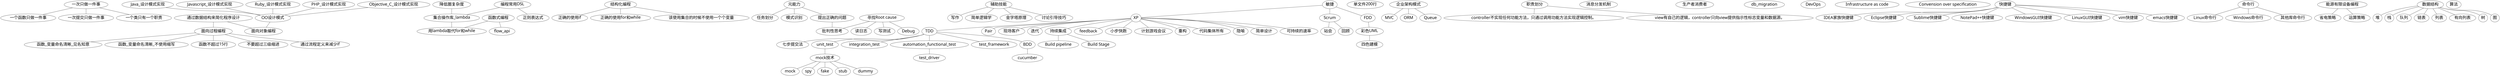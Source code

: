 graph craftmanship_knowlege_map {
  compound=true;
  node [fontname="Verdana", fontsize= 28, size="30,30"];
  一次只做一件事 -- 一个函数只做一件事;
  一次只做一件事 -- 一次提交只做一件事;
  一次只做一件事 -- 一个类只有一个职责; 
  面向过程编程 -- 函数_变量命名清晰_见名知意;
  面向过程编程 -- 函数_变量命名清晰_不使用缩写;
  面向过程编程 -- 函数不超过15行;
  面向过程编程 -- 不要超过三级缩进;
  面向过程编程 -- 通过流程定义来减少if;
  函数式编程 -- 用lambda取代for和while;
  函数式编程 -- flow_api;
  结构化编程 -- 正确的使用if;
  结构化编程 -- 正确的使用for和while;
  结构化编程 -- 该使用集合的时候不使用一个个变量;
  编程常用DSL -- 集合操作库_lambda, 正则表达式;
  降低圈复杂度 -- 集合操作库_lambda -- 用lambda取代for和while;
  通过数据结构来简化程序设计 -- 面向对象编程, 面向过程编程;
  元能力 -- 任务划分, 模式识别, 提出正确的问题;
  提出正确的问题 -- 批判性思考;
  辅助技能 -- 写作, 简单逻辑学, 金字塔原理,讨论引导技巧;
  "寻找Root cause" -- 读日志,写测试,Debug,批判性思考;
  TDD -- 七步提交法;
  TDD -- unit_test -- mock技术 -- mock,spy,fake,stub,dummy;
  TDD -- integration_test;
  TDD -- automation_functional_test -- test_driver;
  TDD -- test_framework;
  TDD -- BDD;
  BDD -- cucumber;
  单文件200行;
  企业架构模式 -- MVC,ORM,Queue;
  职责划分 -- controller不实现任何功能方法，只通过调用功能方法实现逻辑控制。;
  职责划分 -- view有自己的逻辑，controller只向view提供指示性标志变量和数据源。;
  Java_设计模式实现,Javascript_设计模式实现,Ruby_设计模式实现,PHP_设计模式实现,Objective_C_设计模式实现 -- OO设计模式 -- 面向对象编程;
  消息分发机制;
  生产者消费者;
  db_migration;
  DevOps;
  敏捷 -- XP,Scrum,FDD;
  FDD -- 彩色UML -- 四色建模;
  Scrum -- 站会,回顾;
  XP -- TDD, Pair, 现场客户, 迭代, 持续集成, feedback,小步快跑,计划游戏会议,重构,代码集体所有,隐喻,简单设计,可持续的速率;
  持续集成 -- "Build pipeline" ,"Build Stage";
  "Infrastructure as code"
  "Convension over specification";
  快捷键 -- IDEA家族快捷键,Eclipse快捷键,Sublime快捷键,"NotePad++快捷键", WindowsGUI快捷键, LinuxGUI快捷键, vim快捷键, emacs快捷键;
  命令行 -- Linux命令行,Windows命令行,其他库命令行;
  能源有限设备编程 -- 省电策略,运算策略;
  数据结构 -- 堆,栈,队列,链表,列表,有向列表,树,图;
  算法;
}	